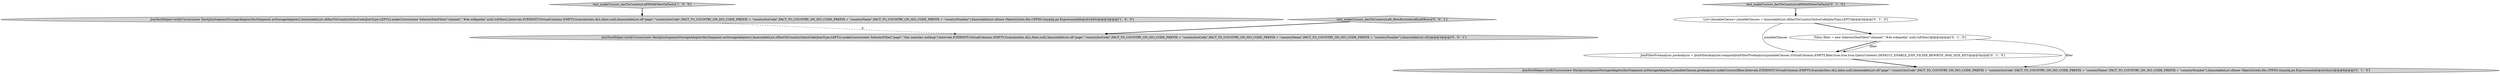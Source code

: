 digraph {
7 [style = filled, label = "JoinTestHelper.verifyCursors(new HashJoinSegmentStorageAdapter(factSegment.asStorageAdapter(),ImmutableList.of(factToCountryOnIsoCode(JoinType.LEFT))).makeCursors(new SelectorFilter(\"page\",\"this matches nothing\"),Intervals.ETERNITY,VirtualColumns.EMPTY,Granularities.ALL,false,null),ImmutableList.of(\"page\",\"countryIsoCode\",FACT_TO_COUNTRY_ON_ISO_CODE_PREFIX + \"countryIsoCode\",FACT_TO_COUNTRY_ON_ISO_CODE_PREFIX + \"countryName\",FACT_TO_COUNTRY_ON_ISO_CODE_PREFIX + \"countryNumber\"),ImmutableList.of())@@@3@@@['0', '0', '1']", fillcolor = lightgray, shape = ellipse image = "AAA0AAABBB3BBB"];
4 [style = filled, label = "test_makeCursors_factToCountryLeftWithFilterOnFacts['0', '1', '0']", fillcolor = lightgray, shape = diamond image = "AAA0AAABBB2BBB"];
6 [style = filled, label = "JoinFilterPreAnalysis preAnalysis = JoinFilterAnalyzer.computeJoinFilterPreAnalysis(joinableClauses,VirtualColumns.EMPTY,filter,true,true,true,QueryContexts.DEFAULT_ENABLE_JOIN_FILTER_REWRITE_MAX_SIZE_KEY)@@@5@@@['0', '1', '0']", fillcolor = white, shape = ellipse image = "AAA1AAABBB2BBB"];
1 [style = filled, label = "test_makeCursors_factToCountryLeftWithFilterOnFacts['1', '0', '0']", fillcolor = lightgray, shape = diamond image = "AAA0AAABBB1BBB"];
5 [style = filled, label = "JoinTestHelper.verifyCursors(new HashJoinSegmentStorageAdapter(factSegment.asStorageAdapter(),joinableClauses,preAnalysis).makeCursors(filter,Intervals.ETERNITY,VirtualColumns.EMPTY,Granularities.ALL,false,null),ImmutableList.of(\"page\",\"countryIsoCode\",FACT_TO_COUNTRY_ON_ISO_CODE_PREFIX + \"countryIsoCode\",FACT_TO_COUNTRY_ON_ISO_CODE_PREFIX + \"countryName\",FACT_TO_COUNTRY_ON_ISO_CODE_PREFIX + \"countryNumber\"),ImmutableList.of(new Object((((edu.fdu.CPPDG.tinypdg.pe.ExpressionInfo@a524a2))@@@6@@@['0', '1', '0']", fillcolor = lightgray, shape = ellipse image = "AAA1AAABBB2BBB"];
0 [style = filled, label = "JoinTestHelper.verifyCursors(new HashJoinSegmentStorageAdapter(factSegment.asStorageAdapter(),ImmutableList.of(factToCountryOnIsoCode(JoinType.LEFT))).makeCursors(new SelectorDimFilter(\"channel\",\"#de.wikipedia\",null).toFilter(),Intervals.ETERNITY,VirtualColumns.EMPTY,Granularities.ALL,false,null),ImmutableList.of(\"page\",\"countryIsoCode\",FACT_TO_COUNTRY_ON_ISO_CODE_PREFIX + \"countryIsoCode\",FACT_TO_COUNTRY_ON_ISO_CODE_PREFIX + \"countryName\",FACT_TO_COUNTRY_ON_ISO_CODE_PREFIX + \"countryNumber\"),ImmutableList.of(new Object((((edu.fdu.CPPDG.tinypdg.pe.ExpressionInfo@a52440))@@@3@@@['1', '0', '0']", fillcolor = lightgray, shape = ellipse image = "AAA0AAABBB1BBB"];
3 [style = filled, label = "List<JoinableClause> joinableClauses = ImmutableList.of(factToCountryOnIsoCode(JoinType.LEFT))@@@3@@@['0', '1', '0']", fillcolor = white, shape = ellipse image = "AAA0AAABBB2BBB"];
2 [style = filled, label = "Filter filter = new SelectorDimFilter(\"channel\",\"#de.wikipedia\",null).toFilter()@@@4@@@['0', '1', '0']", fillcolor = white, shape = ellipse image = "AAA1AAABBB2BBB"];
8 [style = filled, label = "test_makeCursors_factToCountryLeft_filterExcludesAllLeftRows['0', '0', '1']", fillcolor = lightgray, shape = diamond image = "AAA0AAABBB3BBB"];
2->6 [style = bold, label=""];
8->7 [style = bold, label=""];
3->6 [style = solid, label="joinableClauses"];
0->7 [style = dashed, label="0"];
2->6 [style = solid, label="filter"];
4->3 [style = bold, label=""];
3->2 [style = bold, label=""];
6->5 [style = bold, label=""];
1->0 [style = bold, label=""];
2->5 [style = solid, label="filter"];
}
